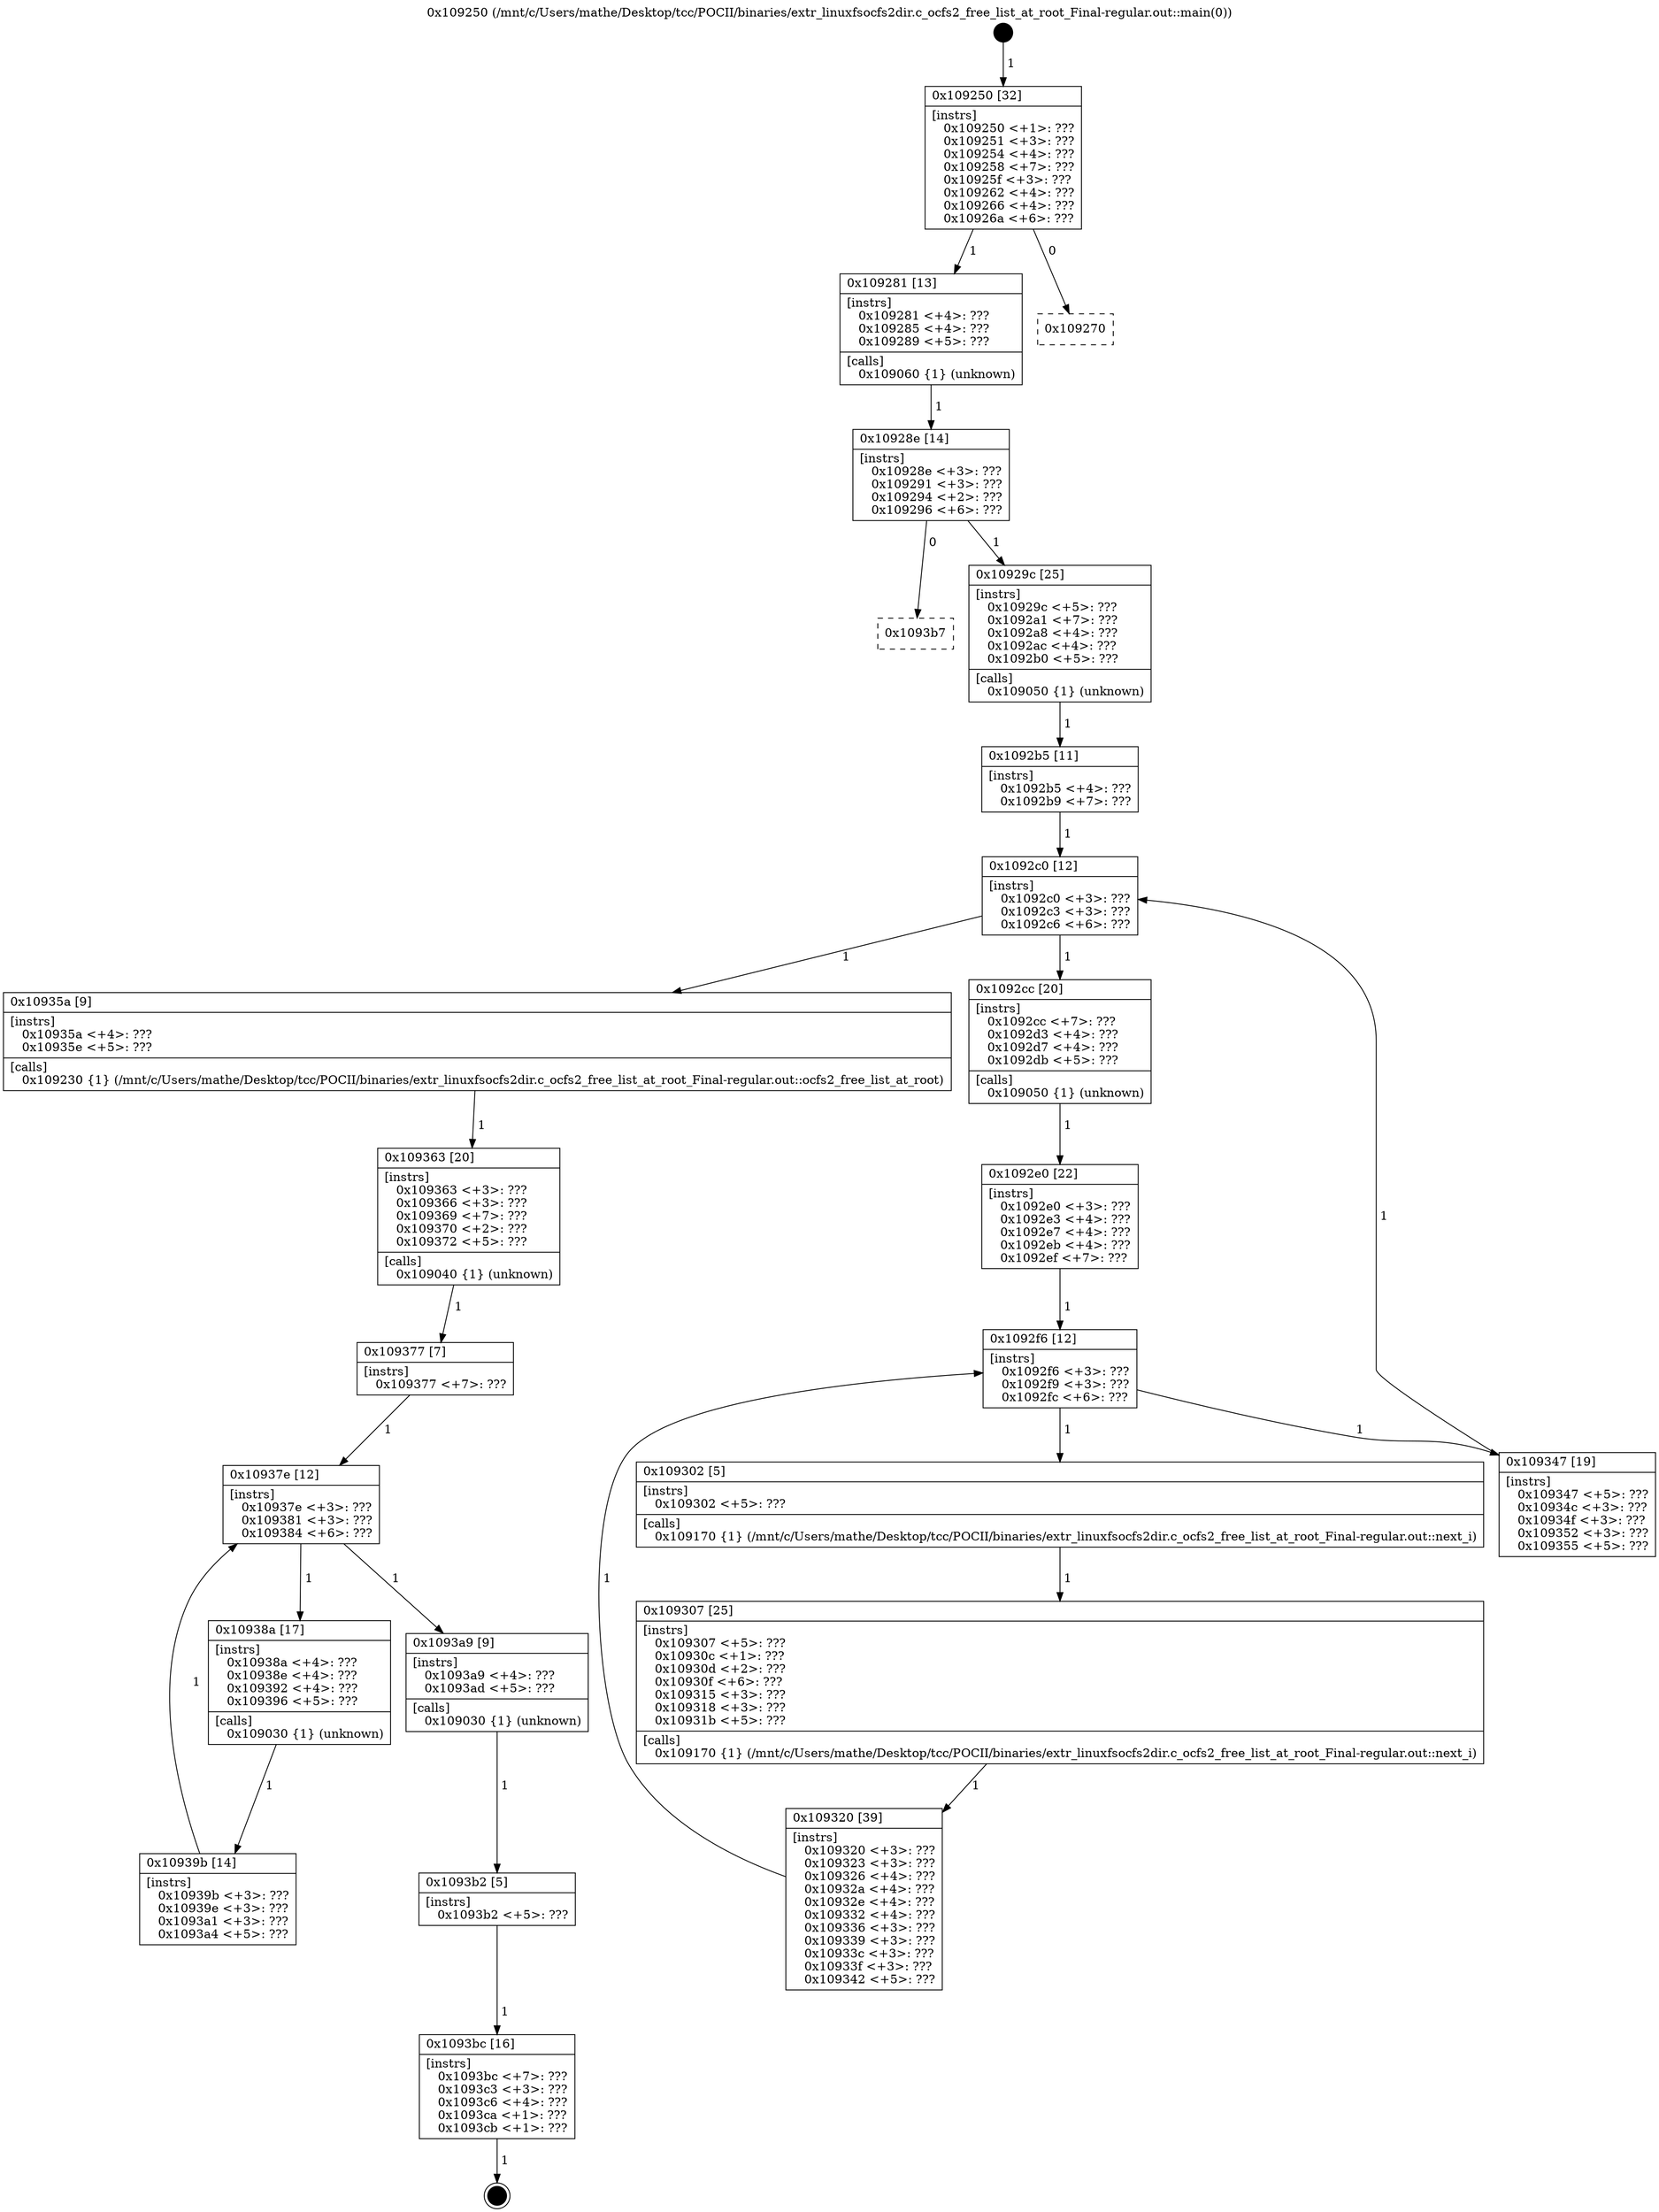 digraph "0x109250" {
  label = "0x109250 (/mnt/c/Users/mathe/Desktop/tcc/POCII/binaries/extr_linuxfsocfs2dir.c_ocfs2_free_list_at_root_Final-regular.out::main(0))"
  labelloc = "t"
  node[shape=record]

  Entry [label="",width=0.3,height=0.3,shape=circle,fillcolor=black,style=filled]
  "0x109250" [label="{
     0x109250 [32]\l
     | [instrs]\l
     &nbsp;&nbsp;0x109250 \<+1\>: ???\l
     &nbsp;&nbsp;0x109251 \<+3\>: ???\l
     &nbsp;&nbsp;0x109254 \<+4\>: ???\l
     &nbsp;&nbsp;0x109258 \<+7\>: ???\l
     &nbsp;&nbsp;0x10925f \<+3\>: ???\l
     &nbsp;&nbsp;0x109262 \<+4\>: ???\l
     &nbsp;&nbsp;0x109266 \<+4\>: ???\l
     &nbsp;&nbsp;0x10926a \<+6\>: ???\l
  }"]
  "0x109281" [label="{
     0x109281 [13]\l
     | [instrs]\l
     &nbsp;&nbsp;0x109281 \<+4\>: ???\l
     &nbsp;&nbsp;0x109285 \<+4\>: ???\l
     &nbsp;&nbsp;0x109289 \<+5\>: ???\l
     | [calls]\l
     &nbsp;&nbsp;0x109060 \{1\} (unknown)\l
  }"]
  "0x109270" [label="{
     0x109270\l
  }", style=dashed]
  "0x10928e" [label="{
     0x10928e [14]\l
     | [instrs]\l
     &nbsp;&nbsp;0x10928e \<+3\>: ???\l
     &nbsp;&nbsp;0x109291 \<+3\>: ???\l
     &nbsp;&nbsp;0x109294 \<+2\>: ???\l
     &nbsp;&nbsp;0x109296 \<+6\>: ???\l
  }"]
  "0x1093b7" [label="{
     0x1093b7\l
  }", style=dashed]
  "0x10929c" [label="{
     0x10929c [25]\l
     | [instrs]\l
     &nbsp;&nbsp;0x10929c \<+5\>: ???\l
     &nbsp;&nbsp;0x1092a1 \<+7\>: ???\l
     &nbsp;&nbsp;0x1092a8 \<+4\>: ???\l
     &nbsp;&nbsp;0x1092ac \<+4\>: ???\l
     &nbsp;&nbsp;0x1092b0 \<+5\>: ???\l
     | [calls]\l
     &nbsp;&nbsp;0x109050 \{1\} (unknown)\l
  }"]
  Exit [label="",width=0.3,height=0.3,shape=circle,fillcolor=black,style=filled,peripheries=2]
  "0x1092c0" [label="{
     0x1092c0 [12]\l
     | [instrs]\l
     &nbsp;&nbsp;0x1092c0 \<+3\>: ???\l
     &nbsp;&nbsp;0x1092c3 \<+3\>: ???\l
     &nbsp;&nbsp;0x1092c6 \<+6\>: ???\l
  }"]
  "0x10935a" [label="{
     0x10935a [9]\l
     | [instrs]\l
     &nbsp;&nbsp;0x10935a \<+4\>: ???\l
     &nbsp;&nbsp;0x10935e \<+5\>: ???\l
     | [calls]\l
     &nbsp;&nbsp;0x109230 \{1\} (/mnt/c/Users/mathe/Desktop/tcc/POCII/binaries/extr_linuxfsocfs2dir.c_ocfs2_free_list_at_root_Final-regular.out::ocfs2_free_list_at_root)\l
  }"]
  "0x1092cc" [label="{
     0x1092cc [20]\l
     | [instrs]\l
     &nbsp;&nbsp;0x1092cc \<+7\>: ???\l
     &nbsp;&nbsp;0x1092d3 \<+4\>: ???\l
     &nbsp;&nbsp;0x1092d7 \<+4\>: ???\l
     &nbsp;&nbsp;0x1092db \<+5\>: ???\l
     | [calls]\l
     &nbsp;&nbsp;0x109050 \{1\} (unknown)\l
  }"]
  "0x1092f6" [label="{
     0x1092f6 [12]\l
     | [instrs]\l
     &nbsp;&nbsp;0x1092f6 \<+3\>: ???\l
     &nbsp;&nbsp;0x1092f9 \<+3\>: ???\l
     &nbsp;&nbsp;0x1092fc \<+6\>: ???\l
  }"]
  "0x109347" [label="{
     0x109347 [19]\l
     | [instrs]\l
     &nbsp;&nbsp;0x109347 \<+5\>: ???\l
     &nbsp;&nbsp;0x10934c \<+3\>: ???\l
     &nbsp;&nbsp;0x10934f \<+3\>: ???\l
     &nbsp;&nbsp;0x109352 \<+3\>: ???\l
     &nbsp;&nbsp;0x109355 \<+5\>: ???\l
  }"]
  "0x109302" [label="{
     0x109302 [5]\l
     | [instrs]\l
     &nbsp;&nbsp;0x109302 \<+5\>: ???\l
     | [calls]\l
     &nbsp;&nbsp;0x109170 \{1\} (/mnt/c/Users/mathe/Desktop/tcc/POCII/binaries/extr_linuxfsocfs2dir.c_ocfs2_free_list_at_root_Final-regular.out::next_i)\l
  }"]
  "0x109307" [label="{
     0x109307 [25]\l
     | [instrs]\l
     &nbsp;&nbsp;0x109307 \<+5\>: ???\l
     &nbsp;&nbsp;0x10930c \<+1\>: ???\l
     &nbsp;&nbsp;0x10930d \<+2\>: ???\l
     &nbsp;&nbsp;0x10930f \<+6\>: ???\l
     &nbsp;&nbsp;0x109315 \<+3\>: ???\l
     &nbsp;&nbsp;0x109318 \<+3\>: ???\l
     &nbsp;&nbsp;0x10931b \<+5\>: ???\l
     | [calls]\l
     &nbsp;&nbsp;0x109170 \{1\} (/mnt/c/Users/mathe/Desktop/tcc/POCII/binaries/extr_linuxfsocfs2dir.c_ocfs2_free_list_at_root_Final-regular.out::next_i)\l
  }"]
  "0x109320" [label="{
     0x109320 [39]\l
     | [instrs]\l
     &nbsp;&nbsp;0x109320 \<+3\>: ???\l
     &nbsp;&nbsp;0x109323 \<+3\>: ???\l
     &nbsp;&nbsp;0x109326 \<+4\>: ???\l
     &nbsp;&nbsp;0x10932a \<+4\>: ???\l
     &nbsp;&nbsp;0x10932e \<+4\>: ???\l
     &nbsp;&nbsp;0x109332 \<+4\>: ???\l
     &nbsp;&nbsp;0x109336 \<+3\>: ???\l
     &nbsp;&nbsp;0x109339 \<+3\>: ???\l
     &nbsp;&nbsp;0x10933c \<+3\>: ???\l
     &nbsp;&nbsp;0x10933f \<+3\>: ???\l
     &nbsp;&nbsp;0x109342 \<+5\>: ???\l
  }"]
  "0x1092e0" [label="{
     0x1092e0 [22]\l
     | [instrs]\l
     &nbsp;&nbsp;0x1092e0 \<+3\>: ???\l
     &nbsp;&nbsp;0x1092e3 \<+4\>: ???\l
     &nbsp;&nbsp;0x1092e7 \<+4\>: ???\l
     &nbsp;&nbsp;0x1092eb \<+4\>: ???\l
     &nbsp;&nbsp;0x1092ef \<+7\>: ???\l
  }"]
  "0x1093bc" [label="{
     0x1093bc [16]\l
     | [instrs]\l
     &nbsp;&nbsp;0x1093bc \<+7\>: ???\l
     &nbsp;&nbsp;0x1093c3 \<+3\>: ???\l
     &nbsp;&nbsp;0x1093c6 \<+4\>: ???\l
     &nbsp;&nbsp;0x1093ca \<+1\>: ???\l
     &nbsp;&nbsp;0x1093cb \<+1\>: ???\l
  }"]
  "0x1092b5" [label="{
     0x1092b5 [11]\l
     | [instrs]\l
     &nbsp;&nbsp;0x1092b5 \<+4\>: ???\l
     &nbsp;&nbsp;0x1092b9 \<+7\>: ???\l
  }"]
  "0x109363" [label="{
     0x109363 [20]\l
     | [instrs]\l
     &nbsp;&nbsp;0x109363 \<+3\>: ???\l
     &nbsp;&nbsp;0x109366 \<+3\>: ???\l
     &nbsp;&nbsp;0x109369 \<+7\>: ???\l
     &nbsp;&nbsp;0x109370 \<+2\>: ???\l
     &nbsp;&nbsp;0x109372 \<+5\>: ???\l
     | [calls]\l
     &nbsp;&nbsp;0x109040 \{1\} (unknown)\l
  }"]
  "0x10937e" [label="{
     0x10937e [12]\l
     | [instrs]\l
     &nbsp;&nbsp;0x10937e \<+3\>: ???\l
     &nbsp;&nbsp;0x109381 \<+3\>: ???\l
     &nbsp;&nbsp;0x109384 \<+6\>: ???\l
  }"]
  "0x1093a9" [label="{
     0x1093a9 [9]\l
     | [instrs]\l
     &nbsp;&nbsp;0x1093a9 \<+4\>: ???\l
     &nbsp;&nbsp;0x1093ad \<+5\>: ???\l
     | [calls]\l
     &nbsp;&nbsp;0x109030 \{1\} (unknown)\l
  }"]
  "0x10938a" [label="{
     0x10938a [17]\l
     | [instrs]\l
     &nbsp;&nbsp;0x10938a \<+4\>: ???\l
     &nbsp;&nbsp;0x10938e \<+4\>: ???\l
     &nbsp;&nbsp;0x109392 \<+4\>: ???\l
     &nbsp;&nbsp;0x109396 \<+5\>: ???\l
     | [calls]\l
     &nbsp;&nbsp;0x109030 \{1\} (unknown)\l
  }"]
  "0x10939b" [label="{
     0x10939b [14]\l
     | [instrs]\l
     &nbsp;&nbsp;0x10939b \<+3\>: ???\l
     &nbsp;&nbsp;0x10939e \<+3\>: ???\l
     &nbsp;&nbsp;0x1093a1 \<+3\>: ???\l
     &nbsp;&nbsp;0x1093a4 \<+5\>: ???\l
  }"]
  "0x109377" [label="{
     0x109377 [7]\l
     | [instrs]\l
     &nbsp;&nbsp;0x109377 \<+7\>: ???\l
  }"]
  "0x1093b2" [label="{
     0x1093b2 [5]\l
     | [instrs]\l
     &nbsp;&nbsp;0x1093b2 \<+5\>: ???\l
  }"]
  Entry -> "0x109250" [label=" 1"]
  "0x109250" -> "0x109281" [label=" 1"]
  "0x109250" -> "0x109270" [label=" 0"]
  "0x109281" -> "0x10928e" [label=" 1"]
  "0x10928e" -> "0x1093b7" [label=" 0"]
  "0x10928e" -> "0x10929c" [label=" 1"]
  "0x1093bc" -> Exit [label=" 1"]
  "0x10929c" -> "0x1092b5" [label=" 1"]
  "0x1092c0" -> "0x10935a" [label=" 1"]
  "0x1092c0" -> "0x1092cc" [label=" 1"]
  "0x1092cc" -> "0x1092e0" [label=" 1"]
  "0x1092f6" -> "0x109347" [label=" 1"]
  "0x1092f6" -> "0x109302" [label=" 1"]
  "0x109302" -> "0x109307" [label=" 1"]
  "0x109307" -> "0x109320" [label=" 1"]
  "0x1092e0" -> "0x1092f6" [label=" 1"]
  "0x109320" -> "0x1092f6" [label=" 1"]
  "0x1093b2" -> "0x1093bc" [label=" 1"]
  "0x1092b5" -> "0x1092c0" [label=" 1"]
  "0x109347" -> "0x1092c0" [label=" 1"]
  "0x10935a" -> "0x109363" [label=" 1"]
  "0x109363" -> "0x109377" [label=" 1"]
  "0x10937e" -> "0x1093a9" [label=" 1"]
  "0x10937e" -> "0x10938a" [label=" 1"]
  "0x10938a" -> "0x10939b" [label=" 1"]
  "0x109377" -> "0x10937e" [label=" 1"]
  "0x10939b" -> "0x10937e" [label=" 1"]
  "0x1093a9" -> "0x1093b2" [label=" 1"]
}
